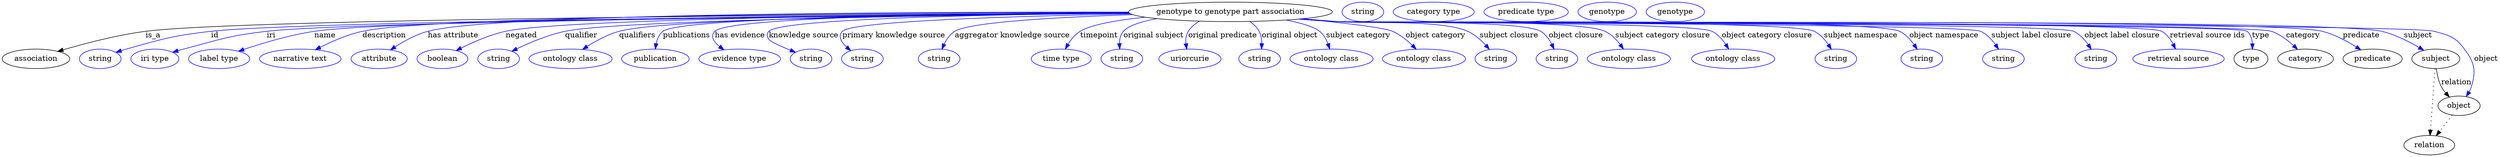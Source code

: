 digraph {
	graph [bb="0,0,4615.4,283"];
	node [label="\N"];
	"genotype to genotype part association"	[height=0.5,
		label="genotype to genotype part association",
		pos="2270.4,265",
		width=5.2356];
	association	[height=0.5,
		pos="62.394,178",
		width=1.7332];
	"genotype to genotype part association" -> association	[label=is_a,
		lp="279.39,221.5",
		pos="e,102.71,191.77 2082.7,263.12 1618.7,260.6 442.11,252.01 265.39,229 212.36,222.09 153.12,206.57 112.39,194.64"];
	id	[color=blue,
		height=0.5,
		label=string,
		pos="181.39,178",
		width=1.0652];
	"genotype to genotype part association" -> id	[color=blue,
		label=id,
		lp="393.39,221.5",
		pos="e,210.39,189.97 2083.6,262.53 1640.7,258.76 551.46,247.71 386.39,229 315.55,220.97 298.04,215.28 229.39,196 226.29,195.13 223.09,\
194.16 219.89,193.14",
		style=solid];
	iri	[color=blue,
		height=0.5,
		label="iri type",
		pos="282.39,178",
		width=1.2277];
	"genotype to genotype part association" -> iri	[color=blue,
		label=iri,
		lp="496.39,221.5",
		pos="e,315.33,190.11 2083.5,262.37 1658.3,258.37 643.22,247.05 488.39,229 419.3,220.95 402.59,213.98 335.39,196 332.03,195.1 328.55,194.11 \
325.07,193.09",
		style=solid];
	name	[color=blue,
		height=0.5,
		label="label type",
		pos="401.39,178",
		width=1.5707];
	"genotype to genotype part association" -> name	[color=blue,
		label=name,
		lp="596.39,221.5",
		pos="e,436.99,192.1 2083.2,262.85 1673.4,259.94 721.79,250.9 576.39,229 531.46,222.23 481.79,207.29 446.88,195.49",
		style=solid];
	description	[color=blue,
		height=0.5,
		label="narrative text",
		pos="551.39,178",
		width=2.0943];
	"genotype to genotype part association" -> description	[color=blue,
		label=description,
		lp="704.89,221.5",
		pos="e,579.12,194.99 2081.9,264.05 1687.3,263.54 799.23,259.04 664.39,229 637.76,223.07 609.7,210.69 588.21,199.73",
		style=solid];
	"has attribute"	[color=blue,
		height=0.5,
		label=attribute,
		pos="696.39,178",
		width=1.4443];
	"genotype to genotype part association" -> "has attribute"	[color=blue,
		label="has attribute",
		lp="832.39,221.5",
		pos="e,717.39,194.73 2081.9,264.64 1709.9,265.17 907.02,262.36 785.39,229 764.2,223.19 742.65,211.27 726.06,200.53",
		style=solid];
	negated	[color=blue,
		height=0.5,
		label=boolean,
		pos="813.39,178",
		width=1.2999];
	"genotype to genotype part association" -> negated	[color=blue,
		label=negated,
		lp="958.39,221.5",
		pos="e,838.7,193.27 2083,263.05 1740.6,260.72 1038.7,253.06 929.39,229 900.72,222.69 870.31,209.31 847.83,197.97",
		style=solid];
	qualifier	[color=blue,
		height=0.5,
		label=string,
		pos="916.39,178",
		width=1.0652];
	"genotype to genotype part association" -> qualifier	[color=blue,
		label=qualifier,
		lp="1069.4,221.5",
		pos="e,941,192.08 2083.8,262.35 1764.6,258.99 1138.4,249.83 1039.4,229 1007.9,222.38 974.24,208.13 950.09,196.53",
		style=solid];
	qualifiers	[color=blue,
		height=0.5,
		label="ontology class",
		pos="1049.4,178",
		width=2.1304];
	"genotype to genotype part association" -> qualifiers	[color=blue,
		label=qualifiers,
		lp="1172.9,221.5",
		pos="e,1071.8,195.41 2083,263.03 1785,260.76 1227.5,253.29 1139.4,229 1118.5,223.23 1097.1,211.67 1080.5,201.12",
		style=solid];
	publications	[color=blue,
		height=0.5,
		label=publication,
		pos="1206.4,178",
		width=1.7332];
	"genotype to genotype part association" -> publications	[color=blue,
		label=publications,
		lp="1264.4,221.5",
		pos="e,1206.3,196.18 2082.3,263.44 1789.3,261.75 1253.6,255.1 1220.4,229 1213.4,223.48 1209.7,214.73 1207.8,206.08",
		style=solid];
	"has evidence"	[color=blue,
		height=0.5,
		label="evidence type",
		pos="1362.4,178",
		width=2.0943];
	"genotype to genotype part association" -> "has evidence"	[color=blue,
		label="has evidence",
		lp="1362.9,221.5",
		pos="e,1333.2,194.71 2082.2,263.71 1811.8,262.36 1342.5,256.09 1316.4,229 1307.6,219.91 1314.2,209.68 1324.9,200.86",
		style=solid];
	"knowledge source"	[color=blue,
		height=0.5,
		label=string,
		pos="1494.4,178",
		width=1.0652];
	"genotype to genotype part association" -> "knowledge source"	[color=blue,
		label="knowledge source",
		lp="1480.9,221.5",
		pos="e,1465.6,190.14 2083.1,262.82 1838.7,260.35 1439.1,252.69 1416.4,229 1411.8,224.19 1412.8,219.6 1416.4,214 1418.9,210.08 1437.8,\
201.57 1456.3,193.92",
		style=solid];
	"primary knowledge source"	[color=blue,
		height=0.5,
		label=string,
		pos="1589.4,178",
		width=1.0652];
	"genotype to genotype part association" -> "primary knowledge source"	[color=blue,
		label="primary knowledge source",
		lp="1647.4,221.5",
		pos="e,1567.9,193.09 2085.7,261.26 1879,257.27 1570.6,248.13 1552.4,229 1543.8,220 1550.4,208.99 1560.3,199.59",
		style=solid];
	"aggregator knowledge source"	[color=blue,
		height=0.5,
		label=string,
		pos="1731.4,178",
		width=1.0652];
	"genotype to genotype part association" -> "aggregator knowledge source"	[color=blue,
		label="aggregator knowledge source",
		lp="1866.9,221.5",
		pos="e,1736.5,195.92 2089.6,259.83 1954.4,255.34 1788.3,246.36 1760.4,229 1751.5,223.49 1745.1,214.21 1740.6,205.14",
		style=solid];
	timepoint	[color=blue,
		height=0.5,
		label="time type",
		pos="1957.4,178",
		width=1.5346];
	"genotype to genotype part association" -> timepoint	[color=blue,
		label=timepoint,
		lp="2027.4,221.5",
		pos="e,1964.9,196.26 2112.3,255.11 2061.9,249.93 2013.6,241.78 1992.4,229 1983,223.34 1975.5,214.08 1969.9,205.06",
		style=solid];
	"original subject"	[color=blue,
		height=0.5,
		label=string,
		pos="2069.4,178",
		width=1.0652];
	"genotype to genotype part association" -> "original subject"	[color=blue,
		label="original subject",
		lp="2128.4,221.5",
		pos="e,2065.5,196.32 2134.5,252.47 2106.2,247.3 2082,239.82 2072.4,229 2066.9,222.88 2065.1,214.5 2064.9,206.34",
		style=solid];
	"original predicate"	[color=blue,
		height=0.5,
		label=uriorcurie,
		pos="2195.4,178",
		width=1.5887];
	"genotype to genotype part association" -> "original predicate"	[color=blue,
		label="original predicate",
		lp="2255.9,221.5",
		pos="e,2189.6,196.05 2212.9,247.7 2204.8,242.96 2197.5,236.85 2192.4,229 2188.1,222.3 2187.2,213.98 2187.9,206.06",
		style=solid];
	"original object"	[color=blue,
		height=0.5,
		label=string,
		pos="2324.4,178",
		width=1.0652];
	"genotype to genotype part association" -> "original object"	[color=blue,
		label="original object",
		lp="2379.9,221.5",
		pos="e,2327.9,196.23 2306.2,247.31 2313,242.41 2319.4,236.34 2323.4,229 2327.1,222.2 2328.4,214.06 2328.4,206.33",
		style=solid];
	"subject category"	[color=blue,
		height=0.5,
		label="ontology class",
		pos="2457.4,178",
		width=2.1304];
	"genotype to genotype part association" -> "subject category"	[color=blue,
		label="subject category",
		lp="2506.9,221.5",
		pos="e,2454,196.3 2373.5,249.86 2400.4,244.48 2424.9,237.54 2435.4,229 2442.6,223.15 2447.5,214.48 2450.8,205.99",
		style=solid];
	"object category"	[color=blue,
		height=0.5,
		label="ontology class",
		pos="2628.4,178",
		width=2.1304];
	"genotype to genotype part association" -> "object category"	[color=blue,
		label="object category",
		lp="2649.9,221.5",
		pos="e,2614,195.88 2403,252.14 2475.9,244.98 2554.6,235.93 2570.4,229 2584,223.04 2596.7,212.77 2606.8,203.09",
		style=solid];
	"subject closure"	[color=blue,
		height=0.5,
		label=string,
		pos="2761.4,178",
		width=1.0652];
	"genotype to genotype part association" -> "subject closure"	[color=blue,
		label="subject closure",
		lp="2785.9,221.5",
		pos="e,2749.3,195.6 2404.3,252.3 2425.7,250.49 2447.7,248.66 2468.4,247 2521.9,242.7 2660.4,250.91 2709.4,229 2722.2,223.28 2733.8,212.98 \
2742.7,203.22",
		style=solid];
	"object closure"	[color=blue,
		height=0.5,
		label=string,
		pos="2874.4,178",
		width=1.0652];
	"genotype to genotype part association" -> "object closure"	[color=blue,
		label="object closure",
		lp="2909.4,221.5",
		pos="e,2869,196.01 2401.6,252.03 2423.9,250.2 2446.8,248.44 2468.4,247 2510.1,244.21 2808.5,250.47 2844.4,229 2853.4,223.6 2860.1,214.35 \
2864.8,205.26",
		style=solid];
	"subject category closure"	[color=blue,
		height=0.5,
		label="ontology class",
		pos="3007.4,178",
		width=2.1304];
	"genotype to genotype part association" -> "subject category closure"	[color=blue,
		label="subject category closure",
		lp="3069.9,221.5",
		pos="e,2997.5,196.22 2400.3,251.93 2423,250.08 2446.4,248.35 2468.4,247 2523.3,243.64 2913.7,252.58 2963.4,229 2974.7,223.64 2984.3,213.86 \
2991.7,204.37",
		style=solid];
	"object category closure"	[color=blue,
		height=0.5,
		label="ontology class",
		pos="3200.4,178",
		width=2.1304];
	"genotype to genotype part association" -> "object category closure"	[color=blue,
		label="object category closure",
		lp="3262.9,221.5",
		pos="e,3192.1,196.22 2399.2,251.82 2422.2,249.96 2446,248.25 2468.4,247 2506.8,244.85 3127,246.34 3161.4,229 3171.8,223.74 3180.3,214.25 \
3186.7,204.94",
		style=solid];
	"subject namespace"	[color=blue,
		height=0.5,
		label=string,
		pos="3390.4,178",
		width=1.0652];
	"genotype to genotype part association" -> "subject namespace"	[color=blue,
		label="subject namespace",
		lp="3436.4,221.5",
		pos="e,3382.1,195.76 2398.4,251.78 2421.7,249.91 2445.7,248.2 2468.4,247 2517.3,244.4 3306.4,250.68 3350.4,229 3361.2,223.65 3370.1,213.83 \
3376.7,204.3",
		style=solid];
	"object namespace"	[color=blue,
		height=0.5,
		label=string,
		pos="3549.4,178",
		width=1.0652];
	"genotype to genotype part association" -> "object namespace"	[color=blue,
		label="object namespace",
		lp="3590.4,221.5",
		pos="e,3540.8,195.78 2398.1,251.74 2421.5,249.87 2445.7,248.17 2468.4,247 2526.1,244.03 3456.4,254.17 3508.4,229 3519.4,223.68 3528.4,\
213.87 3535.2,204.33",
		style=solid];
	"subject label closure"	[color=blue,
		height=0.5,
		label=string,
		pos="3700.4,178",
		width=1.0652];
	"genotype to genotype part association" -> "subject label closure"	[color=blue,
		label="subject label closure",
		lp="3752.4,221.5",
		pos="e,3691.5,195.8 2397.9,251.72 2421.3,249.85 2445.6,248.15 2468.4,247 2501.4,245.33 3628.5,243.19 3658.4,229 3669.5,223.71 3678.8,\
213.9 3685.7,204.35",
		style=solid];
	"object label closure"	[color=blue,
		height=0.5,
		label=string,
		pos="3871.4,178",
		width=1.0652];
	"genotype to genotype part association" -> "object label closure"	[color=blue,
		label="object label closure",
		lp="3919.9,221.5",
		pos="e,3862.8,195.8 2397.6,251.71 2421.1,249.83 2445.5,248.13 2468.4,247 2506.2,245.13 3796.3,245.41 3830.4,229 3841.4,223.71 3850.4,\
213.89 3857.2,204.35",
		style=solid];
	"retrieval source ids"	[color=blue,
		height=0.5,
		label="retrieval source",
		pos="4024.4,178",
		width=2.347];
	"genotype to genotype part association" -> "retrieval source ids"	[color=blue,
		label="retrieval source ids",
		lp="4077.9,221.5",
		pos="e,4018.7,196.17 2397.6,251.68 2421.1,249.8 2445.5,248.12 2468.4,247 2510.7,244.94 3956.5,249.82 3993.4,229 4002.6,223.78 4009.5,\
214.57 4014.4,205.45",
		style=solid];
	type	[height=0.5,
		pos="4158.4,178",
		width=0.86659];
	"genotype to genotype part association" -> type	[color=blue,
		label=type,
		lp="4176.4,221.5",
		pos="e,4161.1,195.99 2397.3,251.68 2420.9,249.8 2445.4,248.11 2468.4,247 2491.7,245.87 4133.8,244.44 4151.4,229 4157.9,223.32 4160.4,\
214.65 4161.1,206.12",
		style=solid];
	category	[height=0.5,
		pos="4259.4,178",
		width=1.4263];
	"genotype to genotype part association" -> category	[color=blue,
		label=category,
		lp="4254.9,221.5",
		pos="e,4244.7,195.48 2397.3,251.68 2420.9,249.79 2445.4,248.11 2468.4,247 2516.3,244.7 4151.1,245.04 4196.4,229 4211.6,223.59 4226,212.84 \
4237.1,202.68",
		style=solid];
	predicate	[height=0.5,
		pos="4383.4,178",
		width=1.5165];
	"genotype to genotype part association" -> predicate	[color=blue,
		label=predicate,
		lp="4362.4,221.5",
		pos="e,4361.7,194.58 2397.3,251.67 2420.9,249.78 2445.4,248.1 2468.4,247 2569.5,242.17 4192.4,254.2 4290.4,229 4312.8,223.25 4335.7,211.04 \
4353.1,200.13",
		style=solid];
	subject	[height=0.5,
		pos="4500.4,178",
		width=1.2277];
	"genotype to genotype part association" -> subject	[color=blue,
		label=subject,
		lp="4467.4,221.5",
		pos="e,4478.1,193.87 2397.3,251.66 2420.9,249.77 2445.4,248.09 2468.4,247 2575.6,241.91 4296,254.15 4400.4,229 4424.9,223.1 4450.2,210.33 \
4469.3,199.18",
		style=solid];
	object	[height=0.5,
		pos="4543.4,91",
		width=1.0832];
	"genotype to genotype part association" -> object	[color=blue,
		label=object,
		lp="4593.4,178",
		pos="e,4556.8,108.09 2397,251.67 2420.7,249.78 2445.3,248.09 2468.4,247 2524.7,244.34 4443.1,244.07 4497.4,229 4525.2,221.28 4536.2,219.22 \
4553.4,196 4572,170.92 4575.3,156.9 4566.4,127 4565.4,123.55 4563.9,120.13 4562.1,116.85",
		style=solid];
	association_type	[color=blue,
		height=0.5,
		label=string,
		pos="2515.4,265",
		width=1.0652];
	association_category	[color=blue,
		height=0.5,
		label="category type",
		pos="2646.4,265",
		width=2.0762];
	"genotype to genotype part association_predicate"	[color=blue,
		height=0.5,
		label="predicate type",
		pos="2817.4,265",
		width=2.1665];
	subject -> object	[label=relation,
		lp="4538.4,134.5",
		pos="e,4525.5,107.23 4501.5,159.55 4502.7,149.57 4505.2,137.07 4510.4,127 4512.6,122.68 4515.5,118.52 4518.7,114.66"];
	relation	[height=0.5,
		pos="4488.4,18",
		width=1.2999];
	subject -> relation	[pos="e,4489.7,36.188 4499.1,159.79 4497,132.48 4493,78.994 4490.5,46.38",
		style=dotted];
	"genotype to genotype part association_subject"	[color=blue,
		height=0.5,
		label=genotype,
		pos="2967.4,265",
		width=1.4985];
	object -> relation	[pos="e,4501.2,35.54 4530.9,73.889 4524,64.939 4515.2,53.617 4507.4,43.584",
		style=dotted];
	"genotype to genotype part association_object"	[color=blue,
		height=0.5,
		label=genotype,
		pos="3093.4,265",
		width=1.4985];
}
